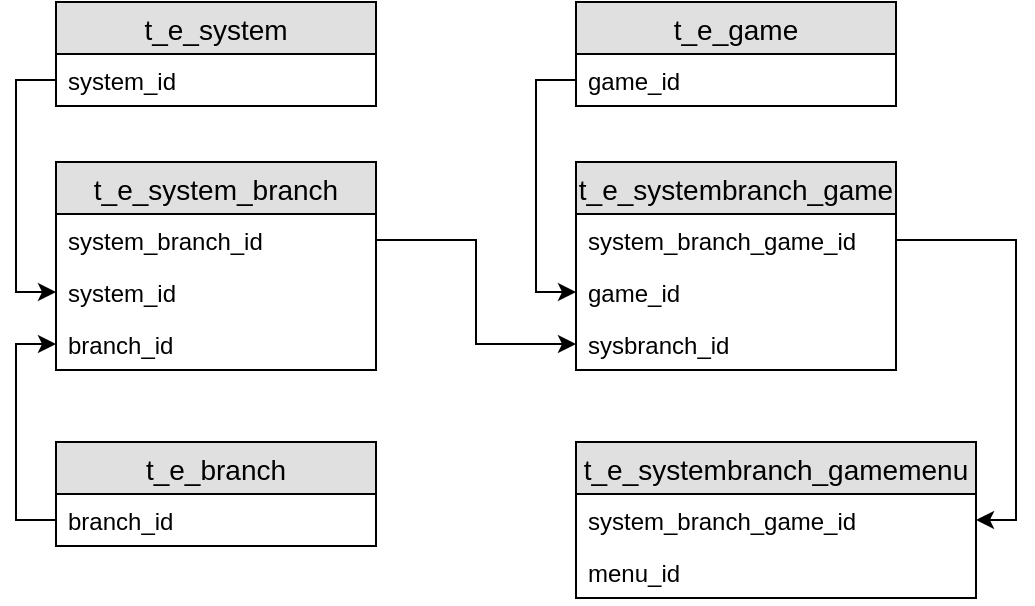<mxfile version="12.9.3" type="github">
  <diagram id="3PR3WLRsA2KuWyEWOmRE" name="第 1 页">
    <mxGraphModel dx="1381" dy="765" grid="1" gridSize="10" guides="1" tooltips="1" connect="1" arrows="1" fold="1" page="1" pageScale="1" pageWidth="827" pageHeight="1169" math="0" shadow="0">
      <root>
        <mxCell id="0" />
        <mxCell id="1" parent="0" />
        <mxCell id="3hrCK04BRxJN-e6NvCsL-1" value="t_e_game" style="swimlane;fontStyle=0;childLayout=stackLayout;horizontal=1;startSize=26;fillColor=#e0e0e0;horizontalStack=0;resizeParent=1;resizeParentMax=0;resizeLast=0;collapsible=1;marginBottom=0;swimlaneFillColor=#ffffff;align=center;fontSize=14;" vertex="1" parent="1">
          <mxGeometry x="320" y="80" width="160" height="52" as="geometry" />
        </mxCell>
        <mxCell id="3hrCK04BRxJN-e6NvCsL-2" value="game_id" style="text;strokeColor=none;fillColor=none;spacingLeft=4;spacingRight=4;overflow=hidden;rotatable=0;points=[[0,0.5],[1,0.5]];portConstraint=eastwest;fontSize=12;" vertex="1" parent="3hrCK04BRxJN-e6NvCsL-1">
          <mxGeometry y="26" width="160" height="26" as="geometry" />
        </mxCell>
        <mxCell id="3hrCK04BRxJN-e6NvCsL-17" style="edgeStyle=orthogonalEdgeStyle;rounded=0;orthogonalLoop=1;jettySize=auto;html=1;entryX=0;entryY=0.5;entryDx=0;entryDy=0;" edge="1" parent="1" source="3hrCK04BRxJN-e6NvCsL-10" target="3hrCK04BRxJN-e6NvCsL-16">
          <mxGeometry relative="1" as="geometry" />
        </mxCell>
        <mxCell id="3hrCK04BRxJN-e6NvCsL-18" style="edgeStyle=orthogonalEdgeStyle;rounded=0;orthogonalLoop=1;jettySize=auto;html=1;entryX=0;entryY=0.5;entryDx=0;entryDy=0;" edge="1" parent="1" source="3hrCK04BRxJN-e6NvCsL-6" target="3hrCK04BRxJN-e6NvCsL-15">
          <mxGeometry relative="1" as="geometry" />
        </mxCell>
        <mxCell id="3hrCK04BRxJN-e6NvCsL-5" value="t_e_system" style="swimlane;fontStyle=0;childLayout=stackLayout;horizontal=1;startSize=26;fillColor=#e0e0e0;horizontalStack=0;resizeParent=1;resizeParentMax=0;resizeLast=0;collapsible=1;marginBottom=0;swimlaneFillColor=#ffffff;align=center;fontSize=14;" vertex="1" parent="1">
          <mxGeometry x="60" y="80" width="160" height="52" as="geometry" />
        </mxCell>
        <mxCell id="3hrCK04BRxJN-e6NvCsL-6" value="system_id" style="text;strokeColor=none;fillColor=none;spacingLeft=4;spacingRight=4;overflow=hidden;rotatable=0;points=[[0,0.5],[1,0.5]];portConstraint=eastwest;fontSize=12;" vertex="1" parent="3hrCK04BRxJN-e6NvCsL-5">
          <mxGeometry y="26" width="160" height="26" as="geometry" />
        </mxCell>
        <mxCell id="3hrCK04BRxJN-e6NvCsL-9" value="t_e_branch" style="swimlane;fontStyle=0;childLayout=stackLayout;horizontal=1;startSize=26;fillColor=#e0e0e0;horizontalStack=0;resizeParent=1;resizeParentMax=0;resizeLast=0;collapsible=1;marginBottom=0;swimlaneFillColor=#ffffff;align=center;fontSize=14;" vertex="1" parent="1">
          <mxGeometry x="60" y="300" width="160" height="52" as="geometry" />
        </mxCell>
        <mxCell id="3hrCK04BRxJN-e6NvCsL-10" value="branch_id" style="text;strokeColor=none;fillColor=none;spacingLeft=4;spacingRight=4;overflow=hidden;rotatable=0;points=[[0,0.5],[1,0.5]];portConstraint=eastwest;fontSize=12;" vertex="1" parent="3hrCK04BRxJN-e6NvCsL-9">
          <mxGeometry y="26" width="160" height="26" as="geometry" />
        </mxCell>
        <mxCell id="3hrCK04BRxJN-e6NvCsL-13" value="t_e_system_branch" style="swimlane;fontStyle=0;childLayout=stackLayout;horizontal=1;startSize=26;fillColor=#e0e0e0;horizontalStack=0;resizeParent=1;resizeParentMax=0;resizeLast=0;collapsible=1;marginBottom=0;swimlaneFillColor=#ffffff;align=center;fontSize=14;" vertex="1" parent="1">
          <mxGeometry x="60" y="160" width="160" height="104" as="geometry" />
        </mxCell>
        <mxCell id="3hrCK04BRxJN-e6NvCsL-14" value="system_branch_id" style="text;strokeColor=none;fillColor=none;spacingLeft=4;spacingRight=4;overflow=hidden;rotatable=0;points=[[0,0.5],[1,0.5]];portConstraint=eastwest;fontSize=12;" vertex="1" parent="3hrCK04BRxJN-e6NvCsL-13">
          <mxGeometry y="26" width="160" height="26" as="geometry" />
        </mxCell>
        <mxCell id="3hrCK04BRxJN-e6NvCsL-15" value="system_id" style="text;strokeColor=none;fillColor=none;spacingLeft=4;spacingRight=4;overflow=hidden;rotatable=0;points=[[0,0.5],[1,0.5]];portConstraint=eastwest;fontSize=12;" vertex="1" parent="3hrCK04BRxJN-e6NvCsL-13">
          <mxGeometry y="52" width="160" height="26" as="geometry" />
        </mxCell>
        <mxCell id="3hrCK04BRxJN-e6NvCsL-16" value="branch_id" style="text;strokeColor=none;fillColor=none;spacingLeft=4;spacingRight=4;overflow=hidden;rotatable=0;points=[[0,0.5],[1,0.5]];portConstraint=eastwest;fontSize=12;" vertex="1" parent="3hrCK04BRxJN-e6NvCsL-13">
          <mxGeometry y="78" width="160" height="26" as="geometry" />
        </mxCell>
        <mxCell id="3hrCK04BRxJN-e6NvCsL-19" value="t_e_systembranch_game" style="swimlane;fontStyle=0;childLayout=stackLayout;horizontal=1;startSize=26;fillColor=#e0e0e0;horizontalStack=0;resizeParent=1;resizeParentMax=0;resizeLast=0;collapsible=1;marginBottom=0;swimlaneFillColor=#ffffff;align=center;fontSize=14;" vertex="1" parent="1">
          <mxGeometry x="320" y="160" width="160" height="104" as="geometry" />
        </mxCell>
        <mxCell id="3hrCK04BRxJN-e6NvCsL-20" value="system_branch_game_id" style="text;strokeColor=none;fillColor=none;spacingLeft=4;spacingRight=4;overflow=hidden;rotatable=0;points=[[0,0.5],[1,0.5]];portConstraint=eastwest;fontSize=12;" vertex="1" parent="3hrCK04BRxJN-e6NvCsL-19">
          <mxGeometry y="26" width="160" height="26" as="geometry" />
        </mxCell>
        <mxCell id="3hrCK04BRxJN-e6NvCsL-21" value="game_id" style="text;strokeColor=none;fillColor=none;spacingLeft=4;spacingRight=4;overflow=hidden;rotatable=0;points=[[0,0.5],[1,0.5]];portConstraint=eastwest;fontSize=12;" vertex="1" parent="3hrCK04BRxJN-e6NvCsL-19">
          <mxGeometry y="52" width="160" height="26" as="geometry" />
        </mxCell>
        <mxCell id="3hrCK04BRxJN-e6NvCsL-22" value="sysbranch_id" style="text;strokeColor=none;fillColor=none;spacingLeft=4;spacingRight=4;overflow=hidden;rotatable=0;points=[[0,0.5],[1,0.5]];portConstraint=eastwest;fontSize=12;" vertex="1" parent="3hrCK04BRxJN-e6NvCsL-19">
          <mxGeometry y="78" width="160" height="26" as="geometry" />
        </mxCell>
        <mxCell id="3hrCK04BRxJN-e6NvCsL-24" style="edgeStyle=orthogonalEdgeStyle;rounded=0;orthogonalLoop=1;jettySize=auto;html=1;" edge="1" parent="1" source="3hrCK04BRxJN-e6NvCsL-14" target="3hrCK04BRxJN-e6NvCsL-22">
          <mxGeometry relative="1" as="geometry" />
        </mxCell>
        <mxCell id="3hrCK04BRxJN-e6NvCsL-25" style="edgeStyle=orthogonalEdgeStyle;rounded=0;orthogonalLoop=1;jettySize=auto;html=1;entryX=0;entryY=0.5;entryDx=0;entryDy=0;" edge="1" parent="1" source="3hrCK04BRxJN-e6NvCsL-2" target="3hrCK04BRxJN-e6NvCsL-21">
          <mxGeometry relative="1" as="geometry" />
        </mxCell>
        <mxCell id="3hrCK04BRxJN-e6NvCsL-26" value="t_e_systembranch_gamemenu" style="swimlane;fontStyle=0;childLayout=stackLayout;horizontal=1;startSize=26;fillColor=#e0e0e0;horizontalStack=0;resizeParent=1;resizeParentMax=0;resizeLast=0;collapsible=1;marginBottom=0;swimlaneFillColor=#ffffff;align=center;fontSize=14;" vertex="1" parent="1">
          <mxGeometry x="320" y="300" width="200" height="78" as="geometry" />
        </mxCell>
        <mxCell id="3hrCK04BRxJN-e6NvCsL-27" value="system_branch_game_id" style="text;strokeColor=none;fillColor=none;spacingLeft=4;spacingRight=4;overflow=hidden;rotatable=0;points=[[0,0.5],[1,0.5]];portConstraint=eastwest;fontSize=12;" vertex="1" parent="3hrCK04BRxJN-e6NvCsL-26">
          <mxGeometry y="26" width="200" height="26" as="geometry" />
        </mxCell>
        <mxCell id="3hrCK04BRxJN-e6NvCsL-28" value="menu_id" style="text;strokeColor=none;fillColor=none;spacingLeft=4;spacingRight=4;overflow=hidden;rotatable=0;points=[[0,0.5],[1,0.5]];portConstraint=eastwest;fontSize=12;" vertex="1" parent="3hrCK04BRxJN-e6NvCsL-26">
          <mxGeometry y="52" width="200" height="26" as="geometry" />
        </mxCell>
        <mxCell id="3hrCK04BRxJN-e6NvCsL-30" style="edgeStyle=orthogonalEdgeStyle;rounded=0;orthogonalLoop=1;jettySize=auto;html=1;entryX=1;entryY=0.5;entryDx=0;entryDy=0;" edge="1" parent="1" source="3hrCK04BRxJN-e6NvCsL-20" target="3hrCK04BRxJN-e6NvCsL-27">
          <mxGeometry relative="1" as="geometry" />
        </mxCell>
      </root>
    </mxGraphModel>
  </diagram>
</mxfile>

